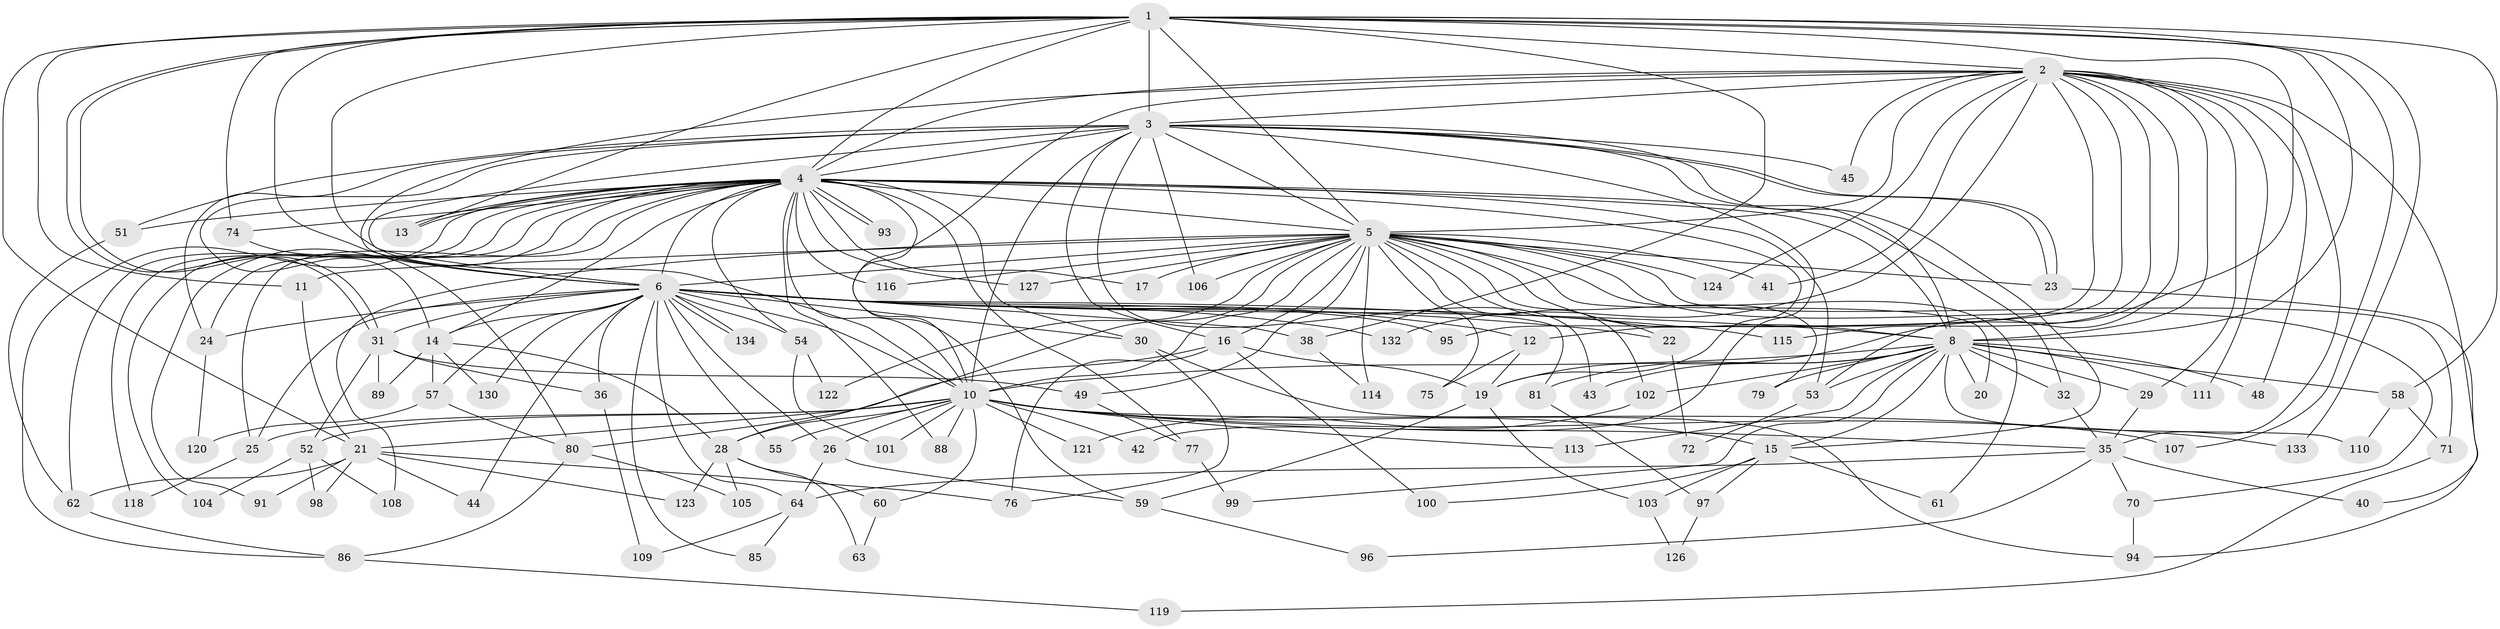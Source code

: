 // original degree distribution, {21: 0.007352941176470588, 22: 0.007352941176470588, 23: 0.007352941176470588, 31: 0.014705882352941176, 32: 0.007352941176470588, 16: 0.014705882352941176, 17: 0.007352941176470588, 25: 0.007352941176470588, 3: 0.17647058823529413, 4: 0.10294117647058823, 7: 0.014705882352941176, 6: 0.022058823529411766, 2: 0.5441176470588235, 9: 0.007352941176470588, 5: 0.051470588235294115, 8: 0.007352941176470588}
// Generated by graph-tools (version 1.1) at 2025/41/03/06/25 10:41:39]
// undirected, 103 vertices, 239 edges
graph export_dot {
graph [start="1"]
  node [color=gray90,style=filled];
  1 [super="+112"];
  2 [super="+18"];
  3 [super="+56"];
  4 [super="+7"];
  5 [super="+84"];
  6 [super="+33"];
  8 [super="+9"];
  10 [super="+136"];
  11;
  12 [super="+128"];
  13 [super="+125"];
  14 [super="+65"];
  15 [super="+50"];
  16 [super="+90"];
  17;
  19 [super="+27"];
  20;
  21 [super="+39"];
  22;
  23 [super="+73"];
  24 [super="+46"];
  25 [super="+37"];
  26;
  28 [super="+67"];
  29 [super="+117"];
  30 [super="+78"];
  31 [super="+34"];
  32;
  35 [super="+47"];
  36;
  38;
  40;
  41;
  42;
  43;
  44;
  45;
  48;
  49;
  51 [super="+68"];
  52;
  53 [super="+83"];
  54;
  55;
  57;
  58;
  59 [super="+82"];
  60 [super="+66"];
  61;
  62;
  63;
  64 [super="+69"];
  70 [super="+131"];
  71;
  72;
  74;
  75;
  76;
  77;
  79;
  80 [super="+87"];
  81;
  85;
  86 [super="+135"];
  88 [super="+92"];
  89;
  91;
  93;
  94;
  95;
  96;
  97;
  98;
  99;
  100;
  101;
  102;
  103;
  104;
  105;
  106;
  107;
  108;
  109;
  110;
  111;
  113;
  114;
  115;
  116;
  118;
  119;
  120;
  121;
  122;
  123;
  124 [super="+129"];
  126;
  127;
  130;
  132;
  133;
  134;
  1 -- 2;
  1 -- 3 [weight=2];
  1 -- 4 [weight=2];
  1 -- 5;
  1 -- 6;
  1 -- 8 [weight=2];
  1 -- 10;
  1 -- 11;
  1 -- 19;
  1 -- 21;
  1 -- 31;
  1 -- 31;
  1 -- 38;
  1 -- 58;
  1 -- 74;
  1 -- 107;
  1 -- 133;
  1 -- 13;
  2 -- 3;
  2 -- 4 [weight=2];
  2 -- 5;
  2 -- 6;
  2 -- 8 [weight=2];
  2 -- 10;
  2 -- 12;
  2 -- 29 [weight=2];
  2 -- 35;
  2 -- 45;
  2 -- 53;
  2 -- 95;
  2 -- 111;
  2 -- 115;
  2 -- 124 [weight=2];
  2 -- 132;
  2 -- 48;
  2 -- 40;
  2 -- 41;
  3 -- 4 [weight=2];
  3 -- 5;
  3 -- 6;
  3 -- 8 [weight=2];
  3 -- 10;
  3 -- 14;
  3 -- 16;
  3 -- 23;
  3 -- 23;
  3 -- 24;
  3 -- 42;
  3 -- 43;
  3 -- 45;
  3 -- 51;
  3 -- 106;
  3 -- 15;
  4 -- 5 [weight=3];
  4 -- 6 [weight=3];
  4 -- 8 [weight=4];
  4 -- 10 [weight=2];
  4 -- 13;
  4 -- 13;
  4 -- 17;
  4 -- 25;
  4 -- 30 [weight=2];
  4 -- 53;
  4 -- 54;
  4 -- 59;
  4 -- 62;
  4 -- 74;
  4 -- 77;
  4 -- 86;
  4 -- 88 [weight=2];
  4 -- 93;
  4 -- 93;
  4 -- 104;
  4 -- 116;
  4 -- 118;
  4 -- 32;
  4 -- 14;
  4 -- 19;
  4 -- 51;
  4 -- 24;
  4 -- 91;
  4 -- 127;
  5 -- 6;
  5 -- 8 [weight=2];
  5 -- 10;
  5 -- 11;
  5 -- 16;
  5 -- 17;
  5 -- 20;
  5 -- 22;
  5 -- 28;
  5 -- 41;
  5 -- 49;
  5 -- 61;
  5 -- 70;
  5 -- 71;
  5 -- 75;
  5 -- 79;
  5 -- 102;
  5 -- 106;
  5 -- 108;
  5 -- 114;
  5 -- 122;
  5 -- 124;
  5 -- 127;
  5 -- 116;
  5 -- 23;
  6 -- 8 [weight=2];
  6 -- 10;
  6 -- 12;
  6 -- 22;
  6 -- 25;
  6 -- 26;
  6 -- 30;
  6 -- 36;
  6 -- 38;
  6 -- 44;
  6 -- 54;
  6 -- 55;
  6 -- 57;
  6 -- 64;
  6 -- 81;
  6 -- 85;
  6 -- 95;
  6 -- 130;
  6 -- 132;
  6 -- 134;
  6 -- 134;
  6 -- 115;
  6 -- 24;
  6 -- 31;
  6 -- 14;
  8 -- 10 [weight=2];
  8 -- 20;
  8 -- 29;
  8 -- 79;
  8 -- 99;
  8 -- 102;
  8 -- 110;
  8 -- 113;
  8 -- 32;
  8 -- 43;
  8 -- 15;
  8 -- 48;
  8 -- 81;
  8 -- 111;
  8 -- 58;
  8 -- 53;
  10 -- 15;
  10 -- 21;
  10 -- 26;
  10 -- 42;
  10 -- 52;
  10 -- 55;
  10 -- 60;
  10 -- 88;
  10 -- 101;
  10 -- 107;
  10 -- 113;
  10 -- 121;
  10 -- 133;
  10 -- 35;
  10 -- 25;
  10 -- 28;
  11 -- 21;
  12 -- 75;
  12 -- 19;
  14 -- 28;
  14 -- 57;
  14 -- 89;
  14 -- 130;
  15 -- 61;
  15 -- 100;
  15 -- 103;
  15 -- 97;
  16 -- 100;
  16 -- 76;
  16 -- 80;
  16 -- 19;
  19 -- 103;
  19 -- 59;
  21 -- 44;
  21 -- 62;
  21 -- 76;
  21 -- 91;
  21 -- 98;
  21 -- 123;
  22 -- 72;
  23 -- 94;
  24 -- 120;
  25 -- 118;
  26 -- 59;
  26 -- 64;
  28 -- 60;
  28 -- 63;
  28 -- 105;
  28 -- 123;
  29 -- 35;
  30 -- 76;
  30 -- 94;
  31 -- 52;
  31 -- 49;
  31 -- 36;
  31 -- 89;
  32 -- 35;
  35 -- 40;
  35 -- 64;
  35 -- 70;
  35 -- 96;
  36 -- 109;
  38 -- 114;
  49 -- 77;
  51 -- 62;
  52 -- 98;
  52 -- 104;
  52 -- 108;
  53 -- 72;
  54 -- 101;
  54 -- 122;
  57 -- 80;
  57 -- 120;
  58 -- 71;
  58 -- 110;
  59 -- 96;
  60 -- 63;
  62 -- 86;
  64 -- 85;
  64 -- 109;
  70 -- 94;
  71 -- 119;
  74 -- 80;
  77 -- 99;
  80 -- 105;
  80 -- 86;
  81 -- 97;
  86 -- 119;
  97 -- 126;
  102 -- 121;
  103 -- 126;
}

